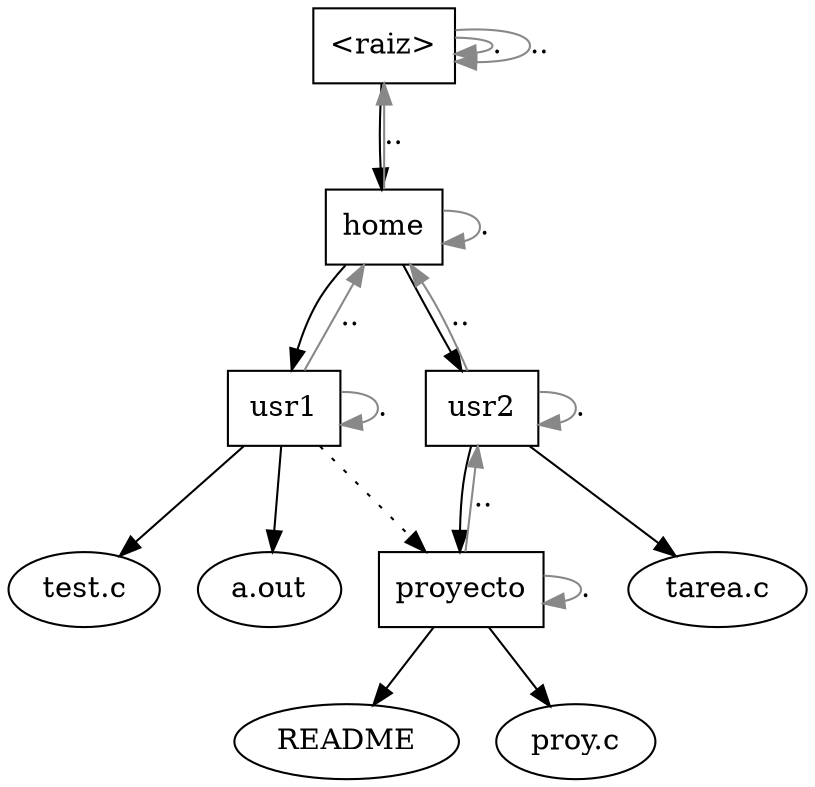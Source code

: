 #+begin_src dot :exports results :file ltxpng/directorio_DAG_completo.png
digraph G {
  root -> root [color="#888888",label="."];
  root -> root [color="#888888",label=".."];

  root -> home;
  home -> home [color="#888888",label="."];
  home -> root [color="#888888",label=".."];

  home -> usr1;
  usr1 -> home [color="#888888",label=".."];
  usr1 -> usr1 [color="#888888",label="."];
  home -> usr2;
  usr2 -> home [color="#888888",label=".."];
  usr2 -> usr2 [color="#888888",label="."];

  usr1 -> test_c1;
  usr1 -> a_out;
  usr1 -> proyecto [style="dotted"];
  proyecto -> proyecto [color="#888888",label="."];
  proyecto -> usr2 [color="#888888",label=".."];
  usr2 -> tarea_c2;
  usr2 -> proyecto;

  proyecto -> README;
  proyecto -> proy_c;

  root [label="<raiz>", shape=box];
  home [shape=box];
  usr1 [shape=box];
  usr2 [shape=box];
  proyecto [shape=box];
  a_out [label="a.out"];
  test_c1 [label="test.c"];
  tarea_c2 [label="tarea.c"];
  proy_c [label="proy.c"];
}
#+end_src
